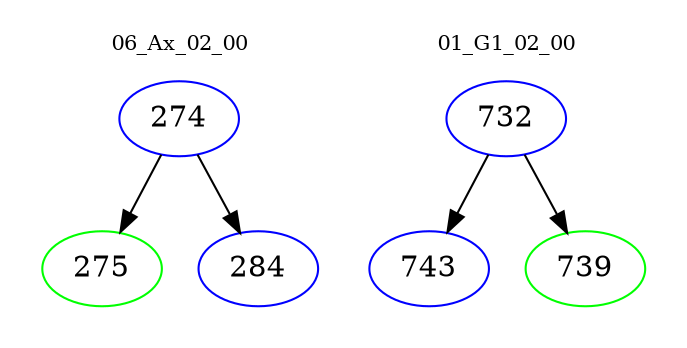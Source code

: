 digraph{
subgraph cluster_0 {
color = white
label = "06_Ax_02_00";
fontsize=10;
T0_274 [label="274", color="blue"]
T0_274 -> T0_275 [color="black"]
T0_275 [label="275", color="green"]
T0_274 -> T0_284 [color="black"]
T0_284 [label="284", color="blue"]
}
subgraph cluster_1 {
color = white
label = "01_G1_02_00";
fontsize=10;
T1_732 [label="732", color="blue"]
T1_732 -> T1_743 [color="black"]
T1_743 [label="743", color="blue"]
T1_732 -> T1_739 [color="black"]
T1_739 [label="739", color="green"]
}
}
